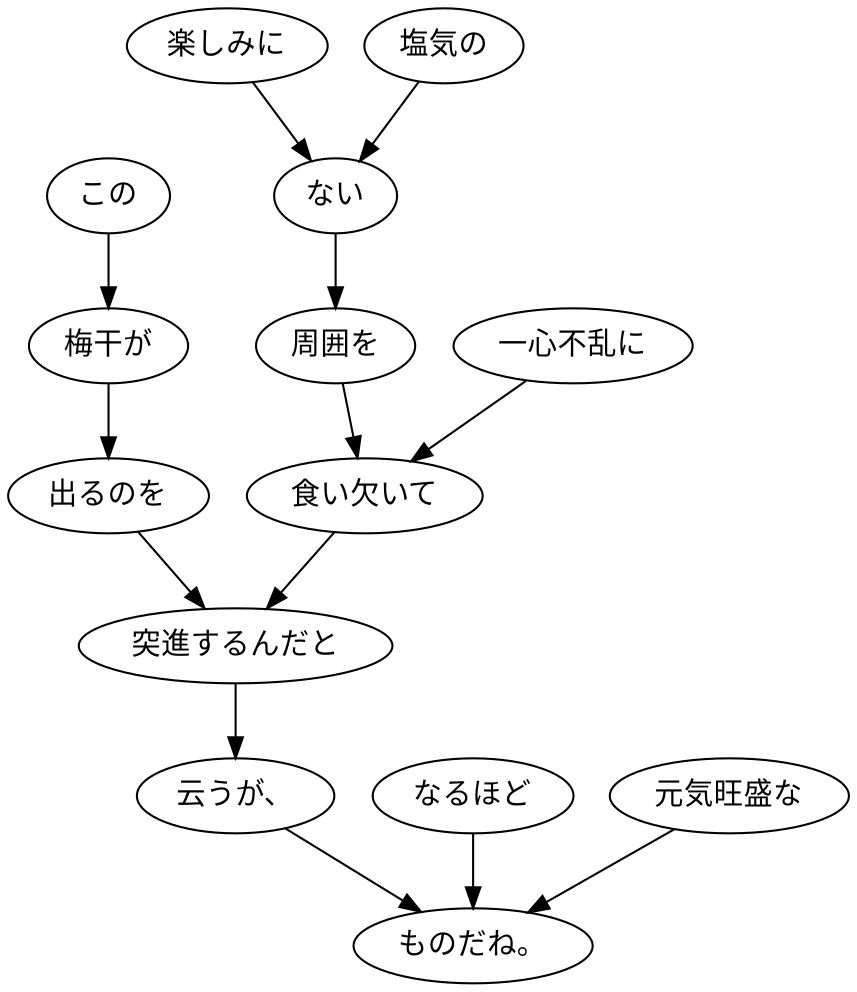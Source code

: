 digraph graph7812 {
	node0 [label="この"];
	node1 [label="梅干が"];
	node2 [label="出るのを"];
	node3 [label="楽しみに"];
	node4 [label="塩気の"];
	node5 [label="ない"];
	node6 [label="周囲を"];
	node7 [label="一心不乱に"];
	node8 [label="食い欠いて"];
	node9 [label="突進するんだと"];
	node10 [label="云うが、"];
	node11 [label="なるほど"];
	node12 [label="元気旺盛な"];
	node13 [label="ものだね。"];
	node0 -> node1;
	node1 -> node2;
	node2 -> node9;
	node3 -> node5;
	node4 -> node5;
	node5 -> node6;
	node6 -> node8;
	node7 -> node8;
	node8 -> node9;
	node9 -> node10;
	node10 -> node13;
	node11 -> node13;
	node12 -> node13;
}

